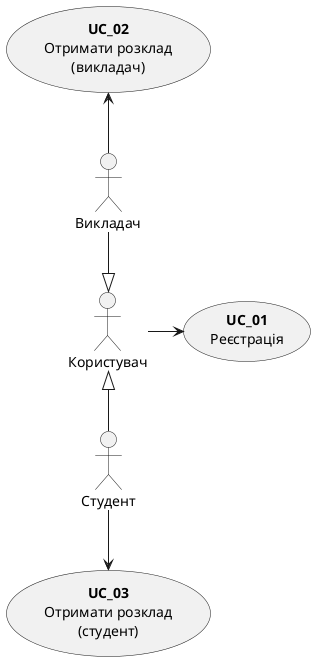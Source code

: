 @startuml
usecase UC_01 as "<b>UC_01</b>\nРеєстрація"
usecase UC_02 as "<b>UC_02</b>\nОтримати розклад\n(викладач)"
usecase UC_03 as "<b>UC_03</b>\nОтримати розклад\n(студент)"


actor :Користувач: as user
actor :Студент: as student
actor :Викладач: as teacher

user -r-> UC_01
student -d-> UC_03
teacher -u-> UC_02

student -u-|> user
teacher -d-|> user
@enduml
